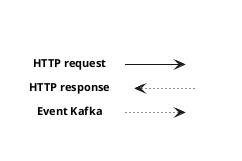 @startuml Создание легенды

' Делаем основную легенду диаграммы белой
skinparam legendBackgroundColor #FFFFFF
skinparam legendBorderColor #FFFFFF


' Легенда
legend
' Фигурными скобками обозначаем что легенда будет состоять из другой диаграммы
{{

' Указываем стили для элемента map, что все было белое
<style>
map {
    BackGroundColor #FFFFFF
    LineColor #FFFFFF
    LineThickness 0.5
    FontSize 11
    FontStyle bold
}
</style>

' Процедура которая рисует стрелку, используя диаграмму активности
!procedure $render( $text)
    {{\nleft to right direction\nlabel " " as A\nlabel " " as B\nA $text B\n}}
!endprocedure 

' Общая процедура для рисования
!procedure $arrow($description, $text)
    $description => $render($text)
!endprocedure

' Массив в котором лежат обозначения
map " " as arrows {
    $arrow("HTTP request", "-->")
    $arrow("HTTP response", "<-[dotted]-")
    $arrow("Event Kafka", "-[dotted]->")
}


}}
endlegend

@enduml